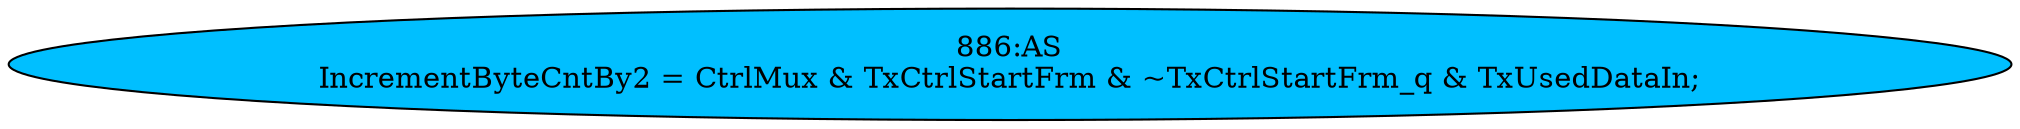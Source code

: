 strict digraph "" {
	node [label="\N"];
	"886:AS"	 [ast="<pyverilog.vparser.ast.Assign object at 0x7f83b37b6990>",
		def_var="['IncrementByteCntBy2']",
		fillcolor=deepskyblue,
		label="886:AS
IncrementByteCntBy2 = CtrlMux & TxCtrlStartFrm & ~TxCtrlStartFrm_q & TxUsedDataIn;",
		statements="[]",
		style=filled,
		typ=Assign,
		use_var="['CtrlMux', 'TxCtrlStartFrm', 'TxCtrlStartFrm_q', 'TxUsedDataIn']"];
}
